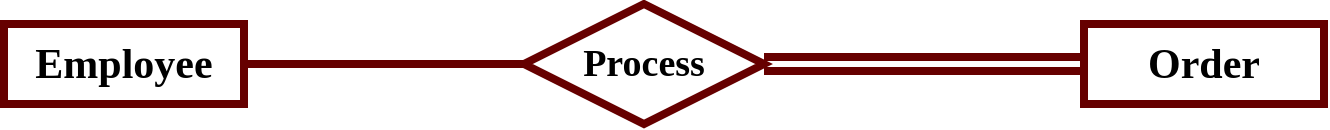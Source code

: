 <mxfile version="19.0.3" type="device" pages="10"><diagram name="Employee" id="IA1b-hL_cRz2bnAn6Kkl"><mxGraphModel dx="868" dy="563" grid="1" gridSize="10" guides="1" tooltips="1" connect="1" arrows="1" fold="1" page="1" pageScale="1" pageWidth="850" pageHeight="1100" math="0" shadow="0" extFonts="Permanent Marker^https://fonts.googleapis.com/css?family=Permanent+Marker"><root><mxCell id="T2TUjkAn6w_baRmfr3fu-0"/><mxCell id="T2TUjkAn6w_baRmfr3fu-1" parent="T2TUjkAn6w_baRmfr3fu-0"/><mxCell id="T2TUjkAn6w_baRmfr3fu-2" value="&lt;b style=&quot;&quot;&gt;&lt;font style=&quot;font-size: 21px;&quot; face=&quot;Times New Roman&quot;&gt;Order&lt;/font&gt;&lt;/b&gt;" style="whiteSpace=wrap;html=1;align=center;strokeWidth=4;strokeColor=#660000;" parent="T2TUjkAn6w_baRmfr3fu-1" vertex="1"><mxGeometry x="600" y="300" width="120" height="40" as="geometry"/></mxCell><mxCell id="T2TUjkAn6w_baRmfr3fu-3" value="&lt;font size=&quot;1&quot; face=&quot;Times New Roman&quot; style=&quot;&quot;&gt;&lt;b style=&quot;font-size: 21px;&quot;&gt;Employee&lt;/b&gt;&lt;/font&gt;" style="whiteSpace=wrap;html=1;align=center;strokeWidth=4;strokeColor=#660000;" parent="T2TUjkAn6w_baRmfr3fu-1" vertex="1"><mxGeometry x="60" y="300" width="120" height="40" as="geometry"/></mxCell><mxCell id="T2TUjkAn6w_baRmfr3fu-4" style="rounded=0;orthogonalLoop=1;jettySize=auto;html=1;fontSize=18;endArrow=none;endFill=0;strokeWidth=4;strokeColor=#660000;" parent="T2TUjkAn6w_baRmfr3fu-1" source="T2TUjkAn6w_baRmfr3fu-6" target="T2TUjkAn6w_baRmfr3fu-3" edge="1"><mxGeometry relative="1" as="geometry"/></mxCell><mxCell id="T2TUjkAn6w_baRmfr3fu-6" value="&lt;font style=&quot;font-size: 19px;&quot; face=&quot;Times New Roman&quot;&gt;&lt;b&gt;Process&lt;/b&gt;&lt;/font&gt;" style="shape=rhombus;perimeter=rhombusPerimeter;whiteSpace=wrap;html=1;align=center;fontSize=18;strokeWidth=4;strokeColor=#660000;" parent="T2TUjkAn6w_baRmfr3fu-1" vertex="1"><mxGeometry x="320" y="290" width="120" height="60" as="geometry"/></mxCell><mxCell id="x2r6-Ayj_T3nZtowQTuB-0" value="" style="shape=link;html=1;rounded=0;strokeWidth=4;exitX=1;exitY=0.5;exitDx=0;exitDy=0;entryX=0;entryY=0.5;entryDx=0;entryDy=0;strokeColor=#660000;" parent="T2TUjkAn6w_baRmfr3fu-1" source="T2TUjkAn6w_baRmfr3fu-6" target="T2TUjkAn6w_baRmfr3fu-2" edge="1"><mxGeometry relative="1" as="geometry"><mxPoint x="140" y="430" as="sourcePoint"/><mxPoint x="300" y="430" as="targetPoint"/></mxGeometry></mxCell></root></mxGraphModel></diagram><diagram id="oc0uu4ziCnpZdiq9WNd7" name="Supplier"><mxGraphModel dx="868" dy="563" grid="1" gridSize="10" guides="1" tooltips="1" connect="1" arrows="1" fold="1" page="1" pageScale="1" pageWidth="850" pageHeight="1100" math="0" shadow="0"><root><mxCell id="0"/><mxCell id="1" parent="0"/><mxCell id="XB_I-CV2n35aKrewLSB3-1" value="&lt;font size=&quot;1&quot; face=&quot;Times New Roman&quot; style=&quot;&quot;&gt;&lt;b style=&quot;font-size: 21px;&quot;&gt;Supplier&lt;/b&gt;&lt;/font&gt;" style="whiteSpace=wrap;html=1;align=center;strokeWidth=4;strokeColor=#660000;" parent="1" vertex="1"><mxGeometry x="20" y="160" width="120" height="40" as="geometry"/></mxCell><mxCell id="XB_I-CV2n35aKrewLSB3-2" value="&lt;font face=&quot;Times New Roman&quot; style=&quot;font-size: 21px;&quot;&gt;&lt;b&gt;Product&lt;/b&gt;&lt;/font&gt;" style="whiteSpace=wrap;html=1;align=center;strokeWidth=4;strokeColor=#660000;" parent="1" vertex="1"><mxGeometry x="20" y="270" width="120" height="40" as="geometry"/></mxCell><mxCell id="XB_I-CV2n35aKrewLSB3-3" style="rounded=0;orthogonalLoop=1;jettySize=auto;html=1;fontSize=18;endArrow=none;endFill=0;strokeWidth=4;entryX=1;entryY=0.5;entryDx=0;entryDy=0;exitX=0;exitY=0.5;exitDx=0;exitDy=0;strokeColor=#660000;" parent="1" source="XB_I-CV2n35aKrewLSB3-5" target="XB_I-CV2n35aKrewLSB3-2" edge="1"><mxGeometry relative="1" as="geometry"/></mxCell><mxCell id="XB_I-CV2n35aKrewLSB3-5" value="&lt;font style=&quot;font-size: 20px;&quot; face=&quot;Times New Roman&quot;&gt;&lt;b&gt;Supply&lt;/b&gt;&lt;/font&gt;" style="shape=rhombus;perimeter=rhombusPerimeter;whiteSpace=wrap;html=1;align=center;fontSize=18;strokeWidth=4;strokeColor=#660000;" parent="1" vertex="1"><mxGeometry x="305" y="200" width="120" height="60" as="geometry"/></mxCell><mxCell id="SU6ZLd6PuROmAgUMdDr3-1" value="&lt;font face=&quot;Times New Roman&quot; style=&quot;font-size: 21px;&quot;&gt;&lt;b&gt;Customer&lt;/b&gt;&lt;/font&gt;" style="whiteSpace=wrap;html=1;align=center;strokeWidth=4;strokeColor=#660000;" parent="1" vertex="1"><mxGeometry x="640" y="210" width="120" height="40" as="geometry"/></mxCell><mxCell id="aLHrF5NlkiXIwJYV4lVu-1" value="" style="shape=link;html=1;rounded=0;strokeWidth=4;exitX=1;exitY=0.5;exitDx=0;exitDy=0;entryX=0;entryY=0.5;entryDx=0;entryDy=0;strokeColor=#660000;" parent="1" source="XB_I-CV2n35aKrewLSB3-1" target="XB_I-CV2n35aKrewLSB3-5" edge="1"><mxGeometry relative="1" as="geometry"><mxPoint x="440" y="320" as="sourcePoint"/><mxPoint x="600" y="320" as="targetPoint"/></mxGeometry></mxCell><mxCell id="aLHrF5NlkiXIwJYV4lVu-2" value="" style="shape=link;html=1;rounded=0;strokeWidth=4;exitX=1;exitY=0.5;exitDx=0;exitDy=0;entryX=0;entryY=0.5;entryDx=0;entryDy=0;strokeColor=#660000;" parent="1" source="XB_I-CV2n35aKrewLSB3-5" target="SU6ZLd6PuROmAgUMdDr3-1" edge="1"><mxGeometry relative="1" as="geometry"><mxPoint x="450" y="330" as="sourcePoint"/><mxPoint x="610" y="330" as="targetPoint"/></mxGeometry></mxCell></root></mxGraphModel></diagram><diagram id="Bx7-pZ2Xow1Rz3cbhVjQ" name="Shipper"><mxGraphModel dx="868" dy="563" grid="1" gridSize="10" guides="1" tooltips="1" connect="1" arrows="1" fold="1" page="1" pageScale="1" pageWidth="850" pageHeight="1100" math="0" shadow="0"><root><mxCell id="0"/><mxCell id="1" parent="0"/><mxCell id="lfT4ZvNGrJAJGHKwiCg--1" value="&lt;font size=&quot;1&quot; face=&quot;Times New Roman&quot; style=&quot;&quot;&gt;&lt;b style=&quot;font-size: 21px;&quot;&gt;Shipper&lt;/b&gt;&lt;/font&gt;" style="whiteSpace=wrap;html=1;align=center;strokeWidth=4;strokeColor=#660000;" parent="1" vertex="1"><mxGeometry x="30" y="170" width="120" height="40" as="geometry"/></mxCell><mxCell id="lfT4ZvNGrJAJGHKwiCg--2" value="&lt;font size=&quot;1&quot; face=&quot;Times New Roman&quot; style=&quot;&quot;&gt;&lt;b style=&quot;font-size: 21px;&quot;&gt;Product&lt;/b&gt;&lt;/font&gt;" style="whiteSpace=wrap;html=1;align=center;strokeWidth=4;strokeColor=#660000;" parent="1" vertex="1"><mxGeometry x="30" y="270" width="120" height="40" as="geometry"/></mxCell><mxCell id="lfT4ZvNGrJAJGHKwiCg--3" style="rounded=0;orthogonalLoop=1;jettySize=auto;html=1;fontSize=18;endArrow=none;endFill=0;strokeWidth=4;entryX=1;entryY=0.5;entryDx=0;entryDy=0;exitX=0;exitY=0.5;exitDx=0;exitDy=0;strokeColor=#660000;" parent="1" source="lfT4ZvNGrJAJGHKwiCg--5" target="lfT4ZvNGrJAJGHKwiCg--2" edge="1"><mxGeometry relative="1" as="geometry"/></mxCell><mxCell id="JBqCKBNX78Lqkg5eLS7o-2" value="" style="rounded=0;orthogonalLoop=1;jettySize=auto;html=1;fontSize=24;endArrow=none;endFill=0;strokeColor=#660000;strokeWidth=4;" parent="1" source="lfT4ZvNGrJAJGHKwiCg--5" target="JBqCKBNX78Lqkg5eLS7o-1" edge="1"><mxGeometry relative="1" as="geometry"/></mxCell><mxCell id="lfT4ZvNGrJAJGHKwiCg--5" value="&lt;font size=&quot;1&quot; face=&quot;Times New Roman&quot;&gt;&lt;b style=&quot;font-size: 20px;&quot;&gt;Ships&lt;/b&gt;&lt;/font&gt;" style="shape=rhombus;perimeter=rhombusPerimeter;whiteSpace=wrap;html=1;align=center;fontSize=18;strokeWidth=4;strokeColor=#660000;" parent="1" vertex="1"><mxGeometry x="365" y="200" width="120" height="60" as="geometry"/></mxCell><mxCell id="Nr7nofInm2NM4o1A8ZTL-1" value="&lt;font size=&quot;1&quot; face=&quot;Times New Roman&quot; style=&quot;&quot;&gt;&lt;b style=&quot;font-size: 21px;&quot;&gt;Customer&lt;/b&gt;&lt;/font&gt;" style="whiteSpace=wrap;html=1;align=center;strokeWidth=4;strokeColor=#660000;" parent="1" vertex="1"><mxGeometry x="640" y="210" width="120" height="40" as="geometry"/></mxCell><mxCell id="JBqCKBNX78Lqkg5eLS7o-1" value="&lt;font style=&quot;font-size: 20px;&quot; face=&quot;Times New Roman&quot;&gt;Ship Date&lt;/font&gt;" style="ellipse;whiteSpace=wrap;html=1;fontSize=18;strokeWidth=4;strokeColor=#660000;" parent="1" vertex="1"><mxGeometry x="370" y="310" width="110" height="40" as="geometry"/></mxCell><mxCell id="aE2kY4uiAUJccF0G0mrO-1" value="" style="shape=link;html=1;rounded=0;strokeWidth=4;exitX=1;exitY=0.5;exitDx=0;exitDy=0;entryX=0;entryY=0.5;entryDx=0;entryDy=0;strokeColor=#660000;" parent="1" source="lfT4ZvNGrJAJGHKwiCg--1" target="lfT4ZvNGrJAJGHKwiCg--5" edge="1"><mxGeometry relative="1" as="geometry"><mxPoint x="440" y="320" as="sourcePoint"/><mxPoint x="600" y="320" as="targetPoint"/></mxGeometry></mxCell><mxCell id="aE2kY4uiAUJccF0G0mrO-2" value="" style="shape=link;html=1;rounded=0;strokeWidth=4;exitX=1;exitY=0.5;exitDx=0;exitDy=0;entryX=0;entryY=0.5;entryDx=0;entryDy=0;strokeColor=#660000;" parent="1" source="lfT4ZvNGrJAJGHKwiCg--5" target="Nr7nofInm2NM4o1A8ZTL-1" edge="1"><mxGeometry relative="1" as="geometry"><mxPoint x="450" y="330" as="sourcePoint"/><mxPoint x="610" y="330" as="targetPoint"/></mxGeometry></mxCell></root></mxGraphModel></diagram><diagram id="GxEuMXuHUnfz39g7zPKH" name="Customer"><mxGraphModel dx="868" dy="563" grid="1" gridSize="10" guides="1" tooltips="1" connect="1" arrows="1" fold="1" page="1" pageScale="1" pageWidth="850" pageHeight="1100" math="0" shadow="0"><root><mxCell id="0"/><mxCell id="1" parent="0"/><mxCell id="61MZjXh9A3lrtmS9ro8S-1" value="&lt;font face=&quot;Times New Roman&quot; style=&quot;font-size: 21px;&quot;&gt;&lt;b&gt;Customer&lt;/b&gt;&lt;/font&gt;" style="whiteSpace=wrap;html=1;align=center;strokeWidth=4;strokeColor=#660000;" parent="1" vertex="1"><mxGeometry x="20" y="200" width="120" height="40" as="geometry"/></mxCell><mxCell id="61MZjXh9A3lrtmS9ro8S-2" value="&lt;b style=&quot;&quot;&gt;&lt;font face=&quot;Times New Roman&quot; style=&quot;font-size: 21px;&quot;&gt;Order&lt;/font&gt;&lt;/b&gt;" style="whiteSpace=wrap;html=1;align=center;strokeWidth=4;strokeColor=#660000;" parent="1" vertex="1"><mxGeometry x="560" y="200" width="120" height="40" as="geometry"/></mxCell><mxCell id="61MZjXh9A3lrtmS9ro8S-5" value="&lt;b&gt;&lt;font style=&quot;font-size: 20px;&quot; face=&quot;Times New Roman&quot;&gt;Have&lt;/font&gt;&lt;/b&gt;" style="shape=rhombus;perimeter=rhombusPerimeter;whiteSpace=wrap;html=1;align=center;fontSize=18;strokeWidth=4;strokeColor=#660000;" parent="1" vertex="1"><mxGeometry x="310" y="200" width="100" height="40" as="geometry"/></mxCell><mxCell id="IRPtU2heVzDZPjKT7N5S-1" value="" style="shape=link;html=1;rounded=0;strokeWidth=4;exitX=1;exitY=0.5;exitDx=0;exitDy=0;entryX=0;entryY=0.5;entryDx=0;entryDy=0;strokeColor=#660000;" parent="1" source="61MZjXh9A3lrtmS9ro8S-1" target="61MZjXh9A3lrtmS9ro8S-5" edge="1"><mxGeometry relative="1" as="geometry"><mxPoint x="440" y="320" as="sourcePoint"/><mxPoint x="600" y="320" as="targetPoint"/></mxGeometry></mxCell><mxCell id="IRPtU2heVzDZPjKT7N5S-2" value="" style="shape=link;html=1;rounded=0;strokeWidth=4;exitX=1;exitY=0.5;exitDx=0;exitDy=0;entryX=0;entryY=0.5;entryDx=0;entryDy=0;strokeColor=#660000;" parent="1" source="61MZjXh9A3lrtmS9ro8S-5" target="61MZjXh9A3lrtmS9ro8S-2" edge="1"><mxGeometry relative="1" as="geometry"><mxPoint x="450" y="330" as="sourcePoint"/><mxPoint x="610" y="330" as="targetPoint"/></mxGeometry></mxCell></root></mxGraphModel></diagram><diagram id="2-0juJxasm45ko53gLha" name="Employee"><mxGraphModel dx="868" dy="563" grid="1" gridSize="10" guides="1" tooltips="1" connect="1" arrows="1" fold="1" page="1" pageScale="1" pageWidth="850" pageHeight="1100" math="0" shadow="0"><root><mxCell id="0"/><mxCell id="1" parent="0"/><mxCell id="adtakNs5idBCiO6aZHpT-1" value="&lt;font size=&quot;1&quot; face=&quot;Times New Roman&quot; style=&quot;&quot;&gt;&lt;b style=&quot;font-size: 24px;&quot;&gt;Employee&lt;/b&gt;&lt;/font&gt;" style="whiteSpace=wrap;html=1;align=center;strokeWidth=4;strokeColor=#660000;" parent="1" vertex="1"><mxGeometry x="20" y="180" width="120" height="50" as="geometry"/></mxCell><mxCell id="adtakNs5idBCiO6aZHpT-5" value="&lt;font style=&quot;font-size: 20px;&quot; face=&quot;Times New Roman&quot;&gt;&lt;b&gt;Supervises&lt;/b&gt;&lt;/font&gt;" style="shape=rhombus;perimeter=rhombusPerimeter;whiteSpace=wrap;html=1;align=center;fontSize=18;strokeWidth=4;rotation=0;strokeColor=#660000;" parent="1" vertex="1"><mxGeometry x="520" y="100" width="120" height="210" as="geometry"/></mxCell><mxCell id="LOj0mmTMDO2ffiqlSZXi-2" value="&lt;b&gt;&lt;font face=&quot;Times New Roman&quot; style=&quot;font-size: 20px;&quot;&gt;Superviser&lt;/font&gt;&lt;/b&gt;" style="text;html=1;align=center;verticalAlign=middle;resizable=0;points=[];autosize=1;strokeColor=none;fillColor=none;rotation=-10;" parent="1" vertex="1"><mxGeometry x="280" y="120" width="110" height="20" as="geometry"/></mxCell><mxCell id="LOj0mmTMDO2ffiqlSZXi-3" value="&lt;font face=&quot;Times New Roman&quot; size=&quot;1&quot; style=&quot;&quot;&gt;&lt;b style=&quot;font-size: 20px;&quot;&gt;Supervisee&lt;/b&gt;&lt;/font&gt;" style="text;html=1;align=center;verticalAlign=middle;resizable=0;points=[];autosize=1;strokeColor=none;fillColor=none;rotation=15;" parent="1" vertex="1"><mxGeometry x="260" y="270" width="110" height="20" as="geometry"/></mxCell><mxCell id="g5LmjhZna3tywjiWa4m7-1" value="" style="shape=link;html=1;rounded=0;strokeWidth=4;exitX=1;exitY=0.25;exitDx=0;exitDy=0;entryX=0.5;entryY=0;entryDx=0;entryDy=0;strokeColor=#660000;" parent="1" source="adtakNs5idBCiO6aZHpT-1" target="adtakNs5idBCiO6aZHpT-5" edge="1"><mxGeometry relative="1" as="geometry"><mxPoint x="440" y="320" as="sourcePoint"/><mxPoint x="600" y="320" as="targetPoint"/></mxGeometry></mxCell><mxCell id="g5LmjhZna3tywjiWa4m7-2" value="" style="shape=link;html=1;rounded=0;strokeWidth=4;exitX=1;exitY=0.75;exitDx=0;exitDy=0;entryX=0.5;entryY=1;entryDx=0;entryDy=0;strokeColor=#660000;" parent="1" source="adtakNs5idBCiO6aZHpT-1" target="adtakNs5idBCiO6aZHpT-5" edge="1"><mxGeometry relative="1" as="geometry"><mxPoint x="450" y="330" as="sourcePoint"/><mxPoint x="610" y="330" as="targetPoint"/></mxGeometry></mxCell></root></mxGraphModel></diagram><diagram id="CtBhTGYP7dCfItbPDsmF" name="Order"><mxGraphModel dx="868" dy="563" grid="1" gridSize="10" guides="1" tooltips="1" connect="1" arrows="1" fold="1" page="1" pageScale="1" pageWidth="850" pageHeight="1100" math="0" shadow="0"><root><mxCell id="0"/><mxCell id="1" parent="0"/><mxCell id="kx33jP3QHUa9zg0eXjeU-1" value="&lt;font size=&quot;1&quot; face=&quot;Times New Roman&quot; style=&quot;&quot;&gt;&lt;b style=&quot;font-size: 20px;&quot;&gt;Order&lt;/b&gt;&lt;/font&gt;" style="whiteSpace=wrap;html=1;align=center;strokeWidth=4;strokeColor=#660000;" parent="1" vertex="1"><mxGeometry x="20" y="200" width="120" height="40" as="geometry"/></mxCell><mxCell id="kx33jP3QHUa9zg0eXjeU-2" value="&lt;b style=&quot;&quot;&gt;&lt;font style=&quot;font-size: 20px;&quot; face=&quot;Times New Roman&quot;&gt;Order Detail&lt;/font&gt;&lt;/b&gt;" style="whiteSpace=wrap;html=1;align=center;strokeWidth=4;strokeColor=#660000;" parent="1" vertex="1"><mxGeometry x="560" y="200" width="120" height="40" as="geometry"/></mxCell><mxCell id="kx33jP3QHUa9zg0eXjeU-5" value="&lt;font style=&quot;font-size: 20px;&quot; face=&quot;Times New Roman&quot;&gt;&lt;b&gt;Has&lt;/b&gt;&lt;/font&gt;" style="shape=rhombus;perimeter=rhombusPerimeter;whiteSpace=wrap;html=1;align=center;fontSize=18;strokeWidth=4;strokeColor=#660000;" parent="1" vertex="1"><mxGeometry x="310" y="190" width="120" height="60" as="geometry"/></mxCell><mxCell id="72yzcATrdL7mXxZ6mGAL-1" value="" style="shape=link;html=1;rounded=0;strokeWidth=4;exitX=1;exitY=0.5;exitDx=0;exitDy=0;entryX=0;entryY=0.5;entryDx=0;entryDy=0;strokeColor=#660000;" parent="1" source="kx33jP3QHUa9zg0eXjeU-1" target="kx33jP3QHUa9zg0eXjeU-5" edge="1"><mxGeometry relative="1" as="geometry"><mxPoint x="440" y="320" as="sourcePoint"/><mxPoint x="600" y="320" as="targetPoint"/></mxGeometry></mxCell><mxCell id="72yzcATrdL7mXxZ6mGAL-2" value="" style="shape=link;html=1;rounded=0;strokeWidth=4;exitX=1;exitY=0.5;exitDx=0;exitDy=0;entryX=0;entryY=0.5;entryDx=0;entryDy=0;strokeColor=#660000;" parent="1" source="kx33jP3QHUa9zg0eXjeU-5" target="kx33jP3QHUa9zg0eXjeU-2" edge="1"><mxGeometry relative="1" as="geometry"><mxPoint x="450" y="330" as="sourcePoint"/><mxPoint x="610" y="330" as="targetPoint"/></mxGeometry></mxCell></root></mxGraphModel></diagram><diagram id="yW_HqG_QP8Bu1aXSCuts" name="Product"><mxGraphModel dx="868" dy="563" grid="1" gridSize="10" guides="1" tooltips="1" connect="1" arrows="1" fold="1" page="1" pageScale="1" pageWidth="850" pageHeight="1100" math="0" shadow="0"><root><mxCell id="0"/><mxCell id="1" parent="0"/><mxCell id="J0mVYUy2kb5YRmDrVzE_-1" value="&lt;font size=&quot;1&quot; face=&quot;Times New Roman&quot; style=&quot;&quot;&gt;&lt;b style=&quot;font-size: 21px;&quot;&gt;Product&lt;/b&gt;&lt;/font&gt;" style="whiteSpace=wrap;html=1;align=center;strokeWidth=4;strokeColor=#660000;" parent="1" vertex="1"><mxGeometry x="20" y="200" width="120" height="40" as="geometry"/></mxCell><mxCell id="J0mVYUy2kb5YRmDrVzE_-2" value="&lt;font size=&quot;1&quot; face=&quot;Times New Roman&quot; style=&quot;&quot;&gt;&lt;b style=&quot;font-size: 21px;&quot;&gt;Category&lt;/b&gt;&lt;/font&gt;" style="whiteSpace=wrap;html=1;align=center;strokeWidth=4;strokeColor=#660000;" parent="1" vertex="1"><mxGeometry x="560" y="200" width="120" height="40" as="geometry"/></mxCell><mxCell id="J0mVYUy2kb5YRmDrVzE_-5" value="&lt;b&gt;&lt;font style=&quot;font-size: 20px;&quot; face=&quot;Times New Roman&quot;&gt;Has&lt;/font&gt;&lt;/b&gt;" style="shape=rhombus;perimeter=rhombusPerimeter;whiteSpace=wrap;html=1;align=center;fontSize=18;strokeWidth=4;strokeColor=#660000;" parent="1" vertex="1"><mxGeometry x="310" y="190" width="120" height="60" as="geometry"/></mxCell><mxCell id="Fl6W93ZaAQ61lv2Yco8j-1" value="" style="shape=link;html=1;rounded=0;strokeWidth=4;exitX=1;exitY=0.5;exitDx=0;exitDy=0;entryX=0;entryY=0.5;entryDx=0;entryDy=0;strokeColor=#660000;" parent="1" source="J0mVYUy2kb5YRmDrVzE_-5" target="J0mVYUy2kb5YRmDrVzE_-2" edge="1"><mxGeometry relative="1" as="geometry"><mxPoint x="440" y="320" as="sourcePoint"/><mxPoint x="600" y="320" as="targetPoint"/></mxGeometry></mxCell><mxCell id="Fl6W93ZaAQ61lv2Yco8j-2" value="" style="shape=link;html=1;rounded=0;strokeWidth=4;exitX=1;exitY=0.5;exitDx=0;exitDy=0;entryX=0;entryY=0.5;entryDx=0;entryDy=0;strokeColor=#660000;" parent="1" source="J0mVYUy2kb5YRmDrVzE_-1" target="J0mVYUy2kb5YRmDrVzE_-5" edge="1"><mxGeometry relative="1" as="geometry"><mxPoint x="450" y="330" as="sourcePoint"/><mxPoint x="610" y="330" as="targetPoint"/></mxGeometry></mxCell></root></mxGraphModel></diagram><diagram id="NfHmVKQvgarLd2G7TjJa" name="Customer"><mxGraphModel dx="1320" dy="597" grid="1" gridSize="10" guides="1" tooltips="1" connect="1" arrows="1" fold="1" page="1" pageScale="1" pageWidth="850" pageHeight="1100" math="0" shadow="0"><root><mxCell id="0"/><mxCell id="1" parent="0"/><mxCell id="BYzA5kJWgssJn59-jnDz-1" value="&lt;font size=&quot;1&quot; face=&quot;Times New Roman&quot; style=&quot;&quot;&gt;&lt;b style=&quot;font-size: 21px;&quot;&gt;Customer&lt;/b&gt;&lt;/font&gt;" style="whiteSpace=wrap;html=1;align=center;strokeWidth=4;strokeColor=#660000;" parent="1" vertex="1"><mxGeometry x="20" y="200" width="120" height="40" as="geometry"/></mxCell><mxCell id="BYzA5kJWgssJn59-jnDz-2" value="&lt;b style=&quot;&quot;&gt;&lt;font style=&quot;font-size: 21px;&quot; face=&quot;Times New Roman&quot;&gt;Payment&lt;/font&gt;&lt;/b&gt;" style="whiteSpace=wrap;html=1;align=center;strokeWidth=4;strokeColor=#660000;" parent="1" vertex="1"><mxGeometry x="560" y="200" width="120" height="40" as="geometry"/></mxCell><mxCell id="BYzA5kJWgssJn59-jnDz-5" value="&lt;b&gt;&lt;font style=&quot;font-size: 20px;&quot; face=&quot;Times New Roman&quot;&gt;Have&lt;/font&gt;&lt;/b&gt;" style="shape=rhombus;perimeter=rhombusPerimeter;whiteSpace=wrap;html=1;align=center;fontSize=18;strokeWidth=4;strokeColor=#660000;" parent="1" vertex="1"><mxGeometry x="310" y="190" width="120" height="60" as="geometry"/></mxCell><mxCell id="e6Q_90ZFmOtAepFBNvsh-1" value="" style="shape=link;html=1;rounded=0;strokeWidth=4;exitX=1;exitY=0.5;exitDx=0;exitDy=0;entryX=0;entryY=0.5;entryDx=0;entryDy=0;strokeColor=#660000;" parent="1" source="BYzA5kJWgssJn59-jnDz-5" target="BYzA5kJWgssJn59-jnDz-2" edge="1"><mxGeometry relative="1" as="geometry"><mxPoint x="440" y="320" as="sourcePoint"/><mxPoint x="600" y="320" as="targetPoint"/></mxGeometry></mxCell><mxCell id="e6Q_90ZFmOtAepFBNvsh-2" value="" style="shape=link;html=1;rounded=0;strokeWidth=4;exitX=1;exitY=0.5;exitDx=0;exitDy=0;entryX=0;entryY=0.5;entryDx=0;entryDy=0;strokeColor=#660000;" parent="1" source="BYzA5kJWgssJn59-jnDz-1" target="BYzA5kJWgssJn59-jnDz-5" edge="1"><mxGeometry relative="1" as="geometry"><mxPoint x="450" y="330" as="sourcePoint"/><mxPoint x="610" y="330" as="targetPoint"/></mxGeometry></mxCell></root></mxGraphModel></diagram><diagram id="6qCLS0pY0lE8Hd-HbSCZ" name="Shipper"><mxGraphModel dx="1320" dy="597" grid="1" gridSize="10" guides="1" tooltips="1" connect="1" arrows="1" fold="1" page="1" pageScale="1" pageWidth="850" pageHeight="1100" math="0" shadow="0"><root><mxCell id="0"/><mxCell id="1" parent="0"/><mxCell id="-Bmovnj221_pO2zdmyys-1" value="&lt;b style=&quot;&quot;&gt;&lt;font style=&quot;font-size: 21px;&quot; face=&quot;Times New Roman&quot;&gt;Shipper&lt;/font&gt;&lt;/b&gt;" style="whiteSpace=wrap;html=1;align=center;strokeWidth=4;strokeColor=#660000;" parent="1" vertex="1"><mxGeometry x="600" y="300" width="120" height="40" as="geometry"/></mxCell><mxCell id="9PkoNFiMC9p-laxDlvDf-1" style="edgeStyle=orthogonalEdgeStyle;rounded=0;orthogonalLoop=1;jettySize=auto;html=1;entryX=0;entryY=0.5;entryDx=0;entryDy=0;strokeWidth=4;endArrow=none;endFill=0;strokeColor=#660000;" parent="1" source="-Bmovnj221_pO2zdmyys-2" target="-Bmovnj221_pO2zdmyys-5" edge="1"><mxGeometry relative="1" as="geometry"/></mxCell><mxCell id="-Bmovnj221_pO2zdmyys-2" value="&lt;b style=&quot;&quot;&gt;&lt;font style=&quot;font-size: 21px;&quot; face=&quot;Times New Roman&quot;&gt;Supplier&lt;/font&gt;&lt;/b&gt;" style="whiteSpace=wrap;html=1;align=center;strokeWidth=4;strokeColor=#660000;" parent="1" vertex="1"><mxGeometry x="60" y="300" width="120" height="40" as="geometry"/></mxCell><mxCell id="-Bmovnj221_pO2zdmyys-5" value="&lt;b&gt;&lt;font style=&quot;font-size: 20px;&quot; face=&quot;Times New Roman&quot;&gt;Have&lt;/font&gt;&lt;/b&gt;" style="shape=rhombus;perimeter=rhombusPerimeter;whiteSpace=wrap;html=1;align=center;fontSize=18;strokeWidth=4;strokeColor=#660000;" parent="1" vertex="1"><mxGeometry x="320" y="290" width="120" height="60" as="geometry"/></mxCell><mxCell id="q1KLYMmF7CODq7-VF5DZ-1" value="" style="shape=link;html=1;rounded=0;strokeWidth=4;entryX=0;entryY=0.5;entryDx=0;entryDy=0;exitX=1;exitY=0.5;exitDx=0;exitDy=0;strokeColor=#660000;" parent="1" source="-Bmovnj221_pO2zdmyys-5" target="-Bmovnj221_pO2zdmyys-1" edge="1"><mxGeometry relative="1" as="geometry"><mxPoint x="430" y="460" as="sourcePoint"/><mxPoint x="570" y="390" as="targetPoint"/></mxGeometry></mxCell></root></mxGraphModel></diagram><diagram id="OOa9otTXJ28Zf158ptP8" name="Supplier"><mxGraphModel dx="1320" dy="597" grid="1" gridSize="10" guides="1" tooltips="1" connect="1" arrows="1" fold="1" page="1" pageScale="1" pageWidth="850" pageHeight="1100" math="0" shadow="0"><root><mxCell id="0"/><mxCell id="1" parent="0"/><mxCell id="0DVnZVxSvAeIu4zHorxD-1" value="&lt;font size=&quot;1&quot; face=&quot;Times New Roman&quot; style=&quot;&quot;&gt;&lt;b style=&quot;font-size: 21px;&quot;&gt;Employee&lt;/b&gt;&lt;/font&gt;" style="whiteSpace=wrap;html=1;align=center;strokeWidth=4;strokeColor=#660000;" parent="1" vertex="1"><mxGeometry x="600" y="300" width="120" height="40" as="geometry"/></mxCell><mxCell id="0DVnZVxSvAeIu4zHorxD-2" value="&lt;font size=&quot;1&quot; style=&quot;&quot; face=&quot;Times New Roman&quot;&gt;&lt;b style=&quot;font-size: 21px;&quot;&gt;Supplier&lt;/b&gt;&lt;/font&gt;" style="whiteSpace=wrap;html=1;align=center;strokeWidth=4;strokeColor=#660000;" parent="1" vertex="1"><mxGeometry x="60" y="300" width="120" height="40" as="geometry"/></mxCell><mxCell id="0DVnZVxSvAeIu4zHorxD-5" value="&lt;b&gt;&lt;font face=&quot;Times New Roman&quot; style=&quot;font-size: 20px;&quot;&gt;Have&lt;/font&gt;&lt;/b&gt;" style="shape=rhombus;perimeter=rhombusPerimeter;whiteSpace=wrap;html=1;align=center;fontSize=18;strokeWidth=4;strokeColor=#660000;" parent="1" vertex="1"><mxGeometry x="320" y="290" width="120" height="60" as="geometry"/></mxCell><mxCell id="QyQzpYIobBALvi5U9FW9-1" value="" style="shape=link;html=1;rounded=0;strokeWidth=4;exitX=1;exitY=0.5;exitDx=0;exitDy=0;entryX=0;entryY=0.5;entryDx=0;entryDy=0;strokeColor=#660000;" parent="1" source="0DVnZVxSvAeIu4zHorxD-5" target="0DVnZVxSvAeIu4zHorxD-1" edge="1"><mxGeometry relative="1" as="geometry"><mxPoint x="440" y="320" as="sourcePoint"/><mxPoint x="600" y="320" as="targetPoint"/></mxGeometry></mxCell><mxCell id="QyQzpYIobBALvi5U9FW9-2" value="" style="shape=link;html=1;rounded=0;strokeWidth=4;exitX=1;exitY=0.5;exitDx=0;exitDy=0;entryX=0;entryY=0.5;entryDx=0;entryDy=0;strokeColor=#660000;" parent="1" source="0DVnZVxSvAeIu4zHorxD-2" target="0DVnZVxSvAeIu4zHorxD-5" edge="1"><mxGeometry relative="1" as="geometry"><mxPoint x="450" y="330" as="sourcePoint"/><mxPoint x="610" y="330" as="targetPoint"/></mxGeometry></mxCell></root></mxGraphModel></diagram></mxfile>